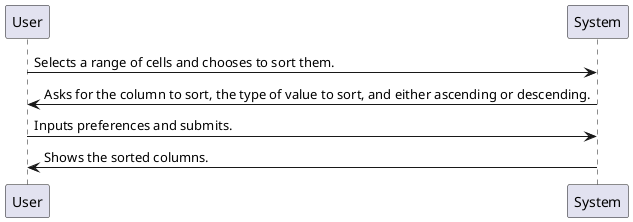 @startuml doc-files/analysis.png

participant "User" as User
participant "System" as System

User->System : Selects a range of cells and chooses to sort them.
System->User: Asks for the column to sort, the type of value to sort, and either ascending or descending.
User->System: Inputs preferences and submits.
System->User: Shows the sorted columns.

@enduml
